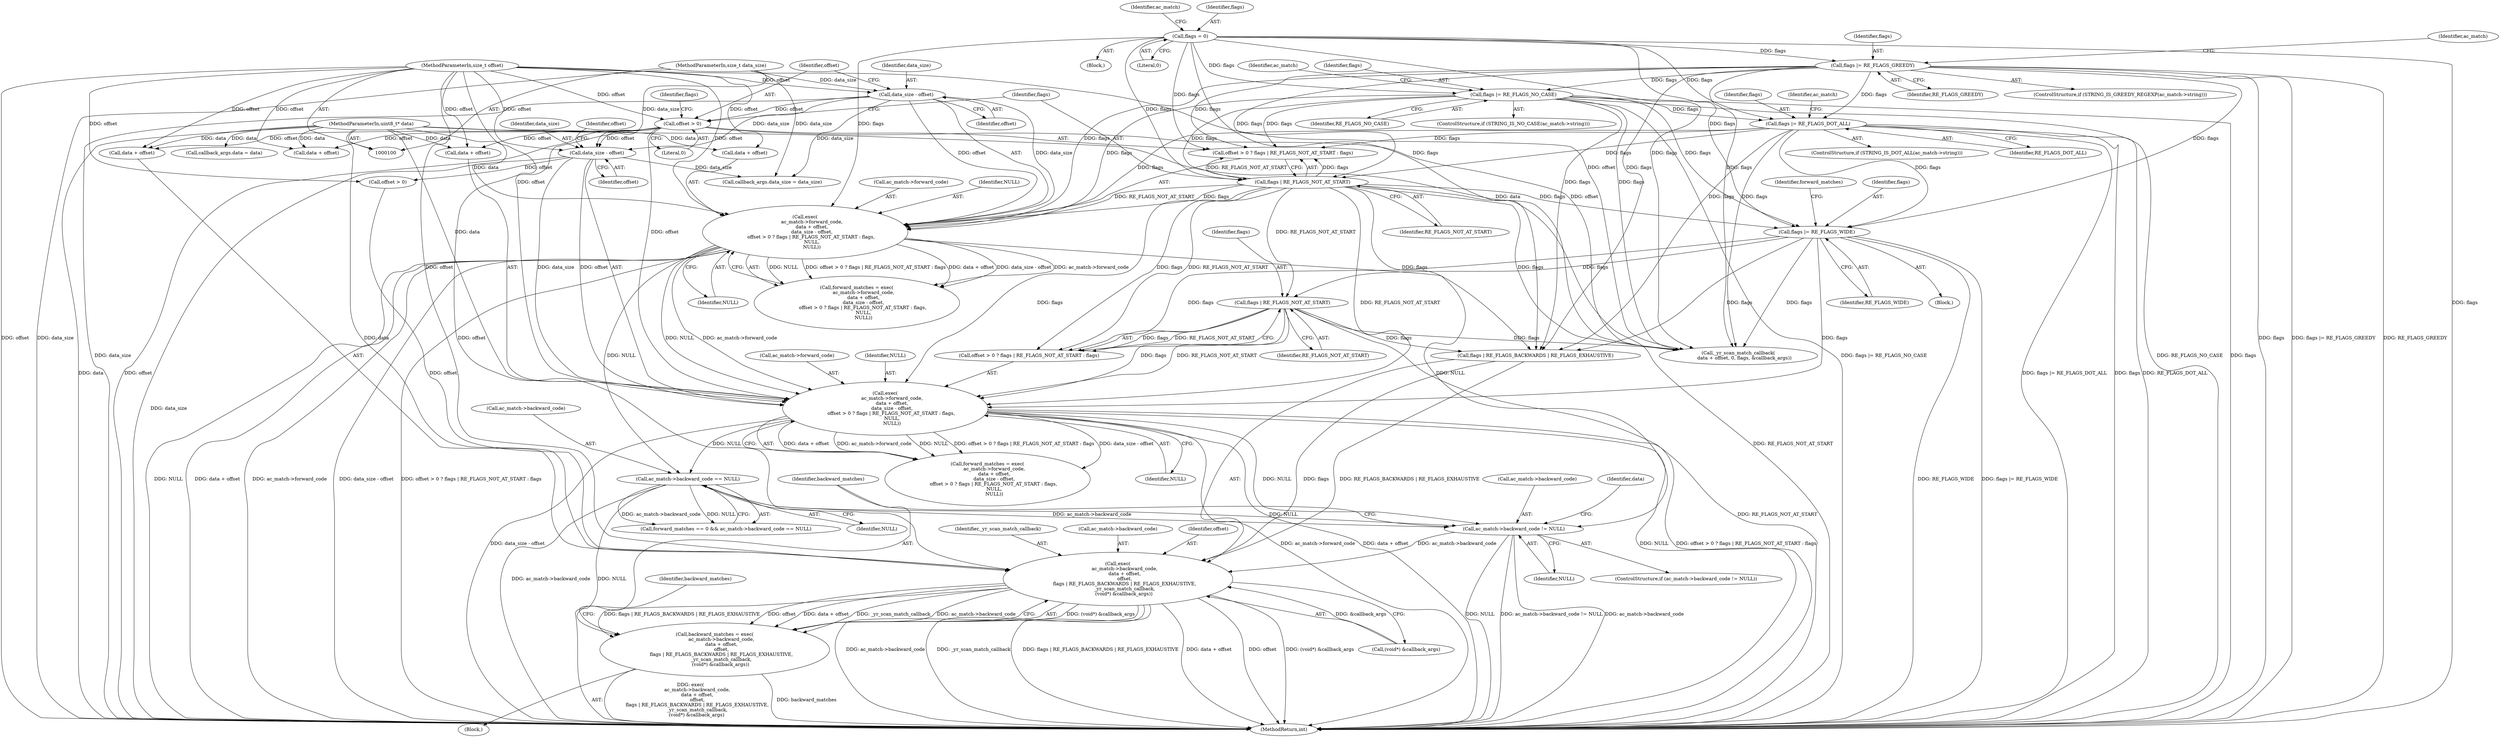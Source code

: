 digraph "0_yara_83d799804648c2a0895d40a19835d9b757c6fa4e_2@pointer" {
"1000295" [label="(Call,ac_match->backward_code != NULL)"];
"1000247" [label="(Call,ac_match->backward_code == NULL)"];
"1000168" [label="(Call,exec(\n         ac_match->forward_code,\n         data + offset,\n         data_size - offset,\n        offset > 0 ? flags | RE_FLAGS_NOT_AT_START : flags,\n         NULL,\n         NULL))"];
"1000103" [label="(MethodParameterIn,uint8_t* data)"];
"1000106" [label="(MethodParameterIn,size_t offset)"];
"1000175" [label="(Call,data_size - offset)"];
"1000104" [label="(MethodParameterIn,size_t data_size)"];
"1000182" [label="(Call,flags | RE_FLAGS_NOT_AT_START)"];
"1000129" [label="(Call,flags |= RE_FLAGS_GREEDY)"];
"1000121" [label="(Call,flags = 0)"];
"1000137" [label="(Call,flags |= RE_FLAGS_NO_CASE)"];
"1000145" [label="(Call,flags |= RE_FLAGS_DOT_ALL)"];
"1000204" [label="(Call,exec(\n         ac_match->forward_code,\n         data + offset,\n         data_size - offset,\n        offset > 0 ? flags | RE_FLAGS_NOT_AT_START : flags,\n         NULL,\n         NULL))"];
"1000179" [label="(Call,offset > 0)"];
"1000211" [label="(Call,data_size - offset)"];
"1000218" [label="(Call,flags | RE_FLAGS_NOT_AT_START)"];
"1000199" [label="(Call,flags |= RE_FLAGS_WIDE)"];
"1000303" [label="(Call,exec(\n         ac_match->backward_code,\n         data + offset,\n         offset,\n         flags | RE_FLAGS_BACKWARDS | RE_FLAGS_EXHAUSTIVE,\n         _yr_scan_match_callback,\n        (void*) &callback_args))"];
"1000301" [label="(Call,backward_matches = exec(\n         ac_match->backward_code,\n         data + offset,\n         offset,\n         flags | RE_FLAGS_BACKWARDS | RE_FLAGS_EXHAUSTIVE,\n         _yr_scan_match_callback,\n        (void*) &callback_args))"];
"1000199" [label="(Call,flags |= RE_FLAGS_WIDE)"];
"1000243" [label="(Call,forward_matches == 0 && ac_match->backward_code == NULL)"];
"1000340" [label="(Call,data + offset)"];
"1000295" [label="(Call,ac_match->backward_code != NULL)"];
"1000180" [label="(Identifier,offset)"];
"1000127" [label="(Identifier,ac_match)"];
"1000304" [label="(Call,ac_match->backward_code)"];
"1000137" [label="(Call,flags |= RE_FLAGS_NO_CASE)"];
"1000176" [label="(Identifier,data_size)"];
"1000187" [label="(Identifier,NULL)"];
"1000131" [label="(Identifier,RE_FLAGS_GREEDY)"];
"1000175" [label="(Call,data_size - offset)"];
"1000218" [label="(Call,flags | RE_FLAGS_NOT_AT_START)"];
"1000271" [label="(Call,callback_args.data_size = data_size)"];
"1000139" [label="(Identifier,RE_FLAGS_NO_CASE)"];
"1000122" [label="(Identifier,flags)"];
"1000103" [label="(MethodParameterIn,uint8_t* data)"];
"1000104" [label="(MethodParameterIn,size_t data_size)"];
"1000307" [label="(Call,data + offset)"];
"1000204" [label="(Call,exec(\n         ac_match->forward_code,\n         data + offset,\n         data_size - offset,\n        offset > 0 ? flags | RE_FLAGS_NOT_AT_START : flags,\n         NULL,\n         NULL))"];
"1000302" [label="(Identifier,backward_matches)"];
"1000182" [label="(Call,flags | RE_FLAGS_NOT_AT_START)"];
"1000179" [label="(Call,offset > 0)"];
"1000266" [label="(Call,callback_args.data = data)"];
"1000212" [label="(Identifier,data_size)"];
"1000205" [label="(Call,ac_match->forward_code)"];
"1000311" [label="(Call,flags | RE_FLAGS_BACKWARDS | RE_FLAGS_EXHAUSTIVE)"];
"1000178" [label="(Call,offset > 0 ? flags | RE_FLAGS_NOT_AT_START : flags)"];
"1000147" [label="(Identifier,RE_FLAGS_DOT_ALL)"];
"1000322" [label="(Identifier,backward_matches)"];
"1000216" [label="(Identifier,offset)"];
"1000349" [label="(MethodReturn,int)"];
"1000200" [label="(Identifier,flags)"];
"1000172" [label="(Call,data + offset)"];
"1000222" [label="(Identifier,NULL)"];
"1000201" [label="(Identifier,RE_FLAGS_WIDE)"];
"1000169" [label="(Call,ac_match->forward_code)"];
"1000143" [label="(Identifier,ac_match)"];
"1000132" [label="(ControlStructure,if (STRING_IS_NO_CASE(ac_match->string)))"];
"1000140" [label="(ControlStructure,if (STRING_IS_DOT_ALL(ac_match->string)))"];
"1000130" [label="(Identifier,flags)"];
"1000184" [label="(Identifier,RE_FLAGS_NOT_AT_START)"];
"1000106" [label="(MethodParameterIn,size_t offset)"];
"1000151" [label="(Identifier,ac_match)"];
"1000299" [label="(Identifier,NULL)"];
"1000166" [label="(Call,forward_matches = exec(\n         ac_match->forward_code,\n         data + offset,\n         data_size - offset,\n        offset > 0 ? flags | RE_FLAGS_NOT_AT_START : flags,\n         NULL,\n         NULL))"];
"1000300" [label="(Block,)"];
"1000129" [label="(Call,flags |= RE_FLAGS_GREEDY)"];
"1000186" [label="(Identifier,NULL)"];
"1000208" [label="(Call,data + offset)"];
"1000211" [label="(Call,data_size - offset)"];
"1000294" [label="(ControlStructure,if (ac_match->backward_code != NULL))"];
"1000198" [label="(Block,)"];
"1000183" [label="(Identifier,flags)"];
"1000310" [label="(Identifier,offset)"];
"1000317" [label="(Call,(void*) &callback_args)"];
"1000107" [label="(Block,)"];
"1000214" [label="(Call,offset > 0 ? flags | RE_FLAGS_NOT_AT_START : flags)"];
"1000185" [label="(Identifier,flags)"];
"1000203" [label="(Identifier,forward_matches)"];
"1000177" [label="(Identifier,offset)"];
"1000296" [label="(Call,ac_match->backward_code)"];
"1000316" [label="(Identifier,_yr_scan_match_callback)"];
"1000202" [label="(Call,forward_matches = exec(\n         ac_match->forward_code,\n         data + offset,\n         data_size - offset,\n        offset > 0 ? flags | RE_FLAGS_NOT_AT_START : flags,\n         NULL,\n         NULL))"];
"1000248" [label="(Call,ac_match->backward_code)"];
"1000146" [label="(Identifier,flags)"];
"1000247" [label="(Call,ac_match->backward_code == NULL)"];
"1000138" [label="(Identifier,flags)"];
"1000220" [label="(Identifier,RE_FLAGS_NOT_AT_START)"];
"1000219" [label="(Identifier,flags)"];
"1000145" [label="(Call,flags |= RE_FLAGS_DOT_ALL)"];
"1000223" [label="(Identifier,NULL)"];
"1000303" [label="(Call,exec(\n         ac_match->backward_code,\n         data + offset,\n         offset,\n         flags | RE_FLAGS_BACKWARDS | RE_FLAGS_EXHAUSTIVE,\n         _yr_scan_match_callback,\n        (void*) &callback_args))"];
"1000251" [label="(Identifier,NULL)"];
"1000124" [label="(ControlStructure,if (STRING_IS_GREEDY_REGEXP(ac_match->string)))"];
"1000213" [label="(Identifier,offset)"];
"1000135" [label="(Identifier,ac_match)"];
"1000123" [label="(Literal,0)"];
"1000168" [label="(Call,exec(\n         ac_match->forward_code,\n         data + offset,\n         data_size - offset,\n        offset > 0 ? flags | RE_FLAGS_NOT_AT_START : flags,\n         NULL,\n         NULL))"];
"1000301" [label="(Call,backward_matches = exec(\n         ac_match->backward_code,\n         data + offset,\n         offset,\n         flags | RE_FLAGS_BACKWARDS | RE_FLAGS_EXHAUSTIVE,\n         _yr_scan_match_callback,\n        (void*) &callback_args))"];
"1000339" [label="(Call,_yr_scan_match_callback(\n        data + offset, 0, flags, &callback_args))"];
"1000181" [label="(Literal,0)"];
"1000341" [label="(Identifier,data)"];
"1000215" [label="(Call,offset > 0)"];
"1000121" [label="(Call,flags = 0)"];
"1000295" -> "1000294"  [label="AST: "];
"1000295" -> "1000299"  [label="CFG: "];
"1000296" -> "1000295"  [label="AST: "];
"1000299" -> "1000295"  [label="AST: "];
"1000302" -> "1000295"  [label="CFG: "];
"1000341" -> "1000295"  [label="CFG: "];
"1000295" -> "1000349"  [label="DDG: ac_match->backward_code"];
"1000295" -> "1000349"  [label="DDG: NULL"];
"1000295" -> "1000349"  [label="DDG: ac_match->backward_code != NULL"];
"1000247" -> "1000295"  [label="DDG: ac_match->backward_code"];
"1000247" -> "1000295"  [label="DDG: NULL"];
"1000168" -> "1000295"  [label="DDG: NULL"];
"1000204" -> "1000295"  [label="DDG: NULL"];
"1000295" -> "1000303"  [label="DDG: ac_match->backward_code"];
"1000247" -> "1000243"  [label="AST: "];
"1000247" -> "1000251"  [label="CFG: "];
"1000248" -> "1000247"  [label="AST: "];
"1000251" -> "1000247"  [label="AST: "];
"1000243" -> "1000247"  [label="CFG: "];
"1000247" -> "1000349"  [label="DDG: ac_match->backward_code"];
"1000247" -> "1000349"  [label="DDG: NULL"];
"1000247" -> "1000243"  [label="DDG: ac_match->backward_code"];
"1000247" -> "1000243"  [label="DDG: NULL"];
"1000168" -> "1000247"  [label="DDG: NULL"];
"1000204" -> "1000247"  [label="DDG: NULL"];
"1000168" -> "1000166"  [label="AST: "];
"1000168" -> "1000187"  [label="CFG: "];
"1000169" -> "1000168"  [label="AST: "];
"1000172" -> "1000168"  [label="AST: "];
"1000175" -> "1000168"  [label="AST: "];
"1000178" -> "1000168"  [label="AST: "];
"1000186" -> "1000168"  [label="AST: "];
"1000187" -> "1000168"  [label="AST: "];
"1000166" -> "1000168"  [label="CFG: "];
"1000168" -> "1000349"  [label="DDG: offset > 0 ? flags | RE_FLAGS_NOT_AT_START : flags"];
"1000168" -> "1000349"  [label="DDG: NULL"];
"1000168" -> "1000349"  [label="DDG: data + offset"];
"1000168" -> "1000349"  [label="DDG: ac_match->forward_code"];
"1000168" -> "1000349"  [label="DDG: data_size - offset"];
"1000168" -> "1000166"  [label="DDG: NULL"];
"1000168" -> "1000166"  [label="DDG: offset > 0 ? flags | RE_FLAGS_NOT_AT_START : flags"];
"1000168" -> "1000166"  [label="DDG: data + offset"];
"1000168" -> "1000166"  [label="DDG: data_size - offset"];
"1000168" -> "1000166"  [label="DDG: ac_match->forward_code"];
"1000103" -> "1000168"  [label="DDG: data"];
"1000106" -> "1000168"  [label="DDG: offset"];
"1000175" -> "1000168"  [label="DDG: data_size"];
"1000175" -> "1000168"  [label="DDG: offset"];
"1000182" -> "1000168"  [label="DDG: flags"];
"1000182" -> "1000168"  [label="DDG: RE_FLAGS_NOT_AT_START"];
"1000129" -> "1000168"  [label="DDG: flags"];
"1000121" -> "1000168"  [label="DDG: flags"];
"1000137" -> "1000168"  [label="DDG: flags"];
"1000145" -> "1000168"  [label="DDG: flags"];
"1000168" -> "1000204"  [label="DDG: ac_match->forward_code"];
"1000168" -> "1000204"  [label="DDG: NULL"];
"1000103" -> "1000100"  [label="AST: "];
"1000103" -> "1000349"  [label="DDG: data"];
"1000103" -> "1000172"  [label="DDG: data"];
"1000103" -> "1000204"  [label="DDG: data"];
"1000103" -> "1000208"  [label="DDG: data"];
"1000103" -> "1000266"  [label="DDG: data"];
"1000103" -> "1000303"  [label="DDG: data"];
"1000103" -> "1000307"  [label="DDG: data"];
"1000103" -> "1000339"  [label="DDG: data"];
"1000103" -> "1000340"  [label="DDG: data"];
"1000106" -> "1000100"  [label="AST: "];
"1000106" -> "1000349"  [label="DDG: offset"];
"1000106" -> "1000172"  [label="DDG: offset"];
"1000106" -> "1000175"  [label="DDG: offset"];
"1000106" -> "1000179"  [label="DDG: offset"];
"1000106" -> "1000204"  [label="DDG: offset"];
"1000106" -> "1000208"  [label="DDG: offset"];
"1000106" -> "1000211"  [label="DDG: offset"];
"1000106" -> "1000215"  [label="DDG: offset"];
"1000106" -> "1000303"  [label="DDG: offset"];
"1000106" -> "1000307"  [label="DDG: offset"];
"1000106" -> "1000339"  [label="DDG: offset"];
"1000106" -> "1000340"  [label="DDG: offset"];
"1000175" -> "1000177"  [label="CFG: "];
"1000176" -> "1000175"  [label="AST: "];
"1000177" -> "1000175"  [label="AST: "];
"1000180" -> "1000175"  [label="CFG: "];
"1000175" -> "1000349"  [label="DDG: data_size"];
"1000104" -> "1000175"  [label="DDG: data_size"];
"1000175" -> "1000179"  [label="DDG: offset"];
"1000175" -> "1000211"  [label="DDG: data_size"];
"1000175" -> "1000271"  [label="DDG: data_size"];
"1000104" -> "1000100"  [label="AST: "];
"1000104" -> "1000349"  [label="DDG: data_size"];
"1000104" -> "1000211"  [label="DDG: data_size"];
"1000104" -> "1000271"  [label="DDG: data_size"];
"1000182" -> "1000178"  [label="AST: "];
"1000182" -> "1000184"  [label="CFG: "];
"1000183" -> "1000182"  [label="AST: "];
"1000184" -> "1000182"  [label="AST: "];
"1000178" -> "1000182"  [label="CFG: "];
"1000182" -> "1000349"  [label="DDG: RE_FLAGS_NOT_AT_START"];
"1000182" -> "1000178"  [label="DDG: flags"];
"1000182" -> "1000178"  [label="DDG: RE_FLAGS_NOT_AT_START"];
"1000129" -> "1000182"  [label="DDG: flags"];
"1000121" -> "1000182"  [label="DDG: flags"];
"1000137" -> "1000182"  [label="DDG: flags"];
"1000145" -> "1000182"  [label="DDG: flags"];
"1000182" -> "1000199"  [label="DDG: flags"];
"1000182" -> "1000204"  [label="DDG: flags"];
"1000182" -> "1000204"  [label="DDG: RE_FLAGS_NOT_AT_START"];
"1000182" -> "1000214"  [label="DDG: flags"];
"1000182" -> "1000214"  [label="DDG: RE_FLAGS_NOT_AT_START"];
"1000182" -> "1000218"  [label="DDG: RE_FLAGS_NOT_AT_START"];
"1000182" -> "1000311"  [label="DDG: flags"];
"1000182" -> "1000339"  [label="DDG: flags"];
"1000129" -> "1000124"  [label="AST: "];
"1000129" -> "1000131"  [label="CFG: "];
"1000130" -> "1000129"  [label="AST: "];
"1000131" -> "1000129"  [label="AST: "];
"1000135" -> "1000129"  [label="CFG: "];
"1000129" -> "1000349"  [label="DDG: flags"];
"1000129" -> "1000349"  [label="DDG: flags |= RE_FLAGS_GREEDY"];
"1000129" -> "1000349"  [label="DDG: RE_FLAGS_GREEDY"];
"1000121" -> "1000129"  [label="DDG: flags"];
"1000129" -> "1000137"  [label="DDG: flags"];
"1000129" -> "1000145"  [label="DDG: flags"];
"1000129" -> "1000178"  [label="DDG: flags"];
"1000129" -> "1000199"  [label="DDG: flags"];
"1000129" -> "1000311"  [label="DDG: flags"];
"1000129" -> "1000339"  [label="DDG: flags"];
"1000121" -> "1000107"  [label="AST: "];
"1000121" -> "1000123"  [label="CFG: "];
"1000122" -> "1000121"  [label="AST: "];
"1000123" -> "1000121"  [label="AST: "];
"1000127" -> "1000121"  [label="CFG: "];
"1000121" -> "1000349"  [label="DDG: flags"];
"1000121" -> "1000137"  [label="DDG: flags"];
"1000121" -> "1000145"  [label="DDG: flags"];
"1000121" -> "1000178"  [label="DDG: flags"];
"1000121" -> "1000199"  [label="DDG: flags"];
"1000121" -> "1000311"  [label="DDG: flags"];
"1000121" -> "1000339"  [label="DDG: flags"];
"1000137" -> "1000132"  [label="AST: "];
"1000137" -> "1000139"  [label="CFG: "];
"1000138" -> "1000137"  [label="AST: "];
"1000139" -> "1000137"  [label="AST: "];
"1000143" -> "1000137"  [label="CFG: "];
"1000137" -> "1000349"  [label="DDG: RE_FLAGS_NO_CASE"];
"1000137" -> "1000349"  [label="DDG: flags"];
"1000137" -> "1000349"  [label="DDG: flags |= RE_FLAGS_NO_CASE"];
"1000137" -> "1000145"  [label="DDG: flags"];
"1000137" -> "1000178"  [label="DDG: flags"];
"1000137" -> "1000199"  [label="DDG: flags"];
"1000137" -> "1000311"  [label="DDG: flags"];
"1000137" -> "1000339"  [label="DDG: flags"];
"1000145" -> "1000140"  [label="AST: "];
"1000145" -> "1000147"  [label="CFG: "];
"1000146" -> "1000145"  [label="AST: "];
"1000147" -> "1000145"  [label="AST: "];
"1000151" -> "1000145"  [label="CFG: "];
"1000145" -> "1000349"  [label="DDG: flags |= RE_FLAGS_DOT_ALL"];
"1000145" -> "1000349"  [label="DDG: flags"];
"1000145" -> "1000349"  [label="DDG: RE_FLAGS_DOT_ALL"];
"1000145" -> "1000178"  [label="DDG: flags"];
"1000145" -> "1000199"  [label="DDG: flags"];
"1000145" -> "1000311"  [label="DDG: flags"];
"1000145" -> "1000339"  [label="DDG: flags"];
"1000204" -> "1000202"  [label="AST: "];
"1000204" -> "1000223"  [label="CFG: "];
"1000205" -> "1000204"  [label="AST: "];
"1000208" -> "1000204"  [label="AST: "];
"1000211" -> "1000204"  [label="AST: "];
"1000214" -> "1000204"  [label="AST: "];
"1000222" -> "1000204"  [label="AST: "];
"1000223" -> "1000204"  [label="AST: "];
"1000202" -> "1000204"  [label="CFG: "];
"1000204" -> "1000349"  [label="DDG: NULL"];
"1000204" -> "1000349"  [label="DDG: offset > 0 ? flags | RE_FLAGS_NOT_AT_START : flags"];
"1000204" -> "1000349"  [label="DDG: data + offset"];
"1000204" -> "1000349"  [label="DDG: data_size - offset"];
"1000204" -> "1000349"  [label="DDG: ac_match->forward_code"];
"1000204" -> "1000202"  [label="DDG: data + offset"];
"1000204" -> "1000202"  [label="DDG: ac_match->forward_code"];
"1000204" -> "1000202"  [label="DDG: NULL"];
"1000204" -> "1000202"  [label="DDG: offset > 0 ? flags | RE_FLAGS_NOT_AT_START : flags"];
"1000204" -> "1000202"  [label="DDG: data_size - offset"];
"1000179" -> "1000204"  [label="DDG: offset"];
"1000211" -> "1000204"  [label="DDG: data_size"];
"1000211" -> "1000204"  [label="DDG: offset"];
"1000218" -> "1000204"  [label="DDG: flags"];
"1000218" -> "1000204"  [label="DDG: RE_FLAGS_NOT_AT_START"];
"1000199" -> "1000204"  [label="DDG: flags"];
"1000179" -> "1000178"  [label="AST: "];
"1000179" -> "1000181"  [label="CFG: "];
"1000180" -> "1000179"  [label="AST: "];
"1000181" -> "1000179"  [label="AST: "];
"1000183" -> "1000179"  [label="CFG: "];
"1000185" -> "1000179"  [label="CFG: "];
"1000179" -> "1000349"  [label="DDG: offset"];
"1000179" -> "1000208"  [label="DDG: offset"];
"1000179" -> "1000211"  [label="DDG: offset"];
"1000179" -> "1000303"  [label="DDG: offset"];
"1000179" -> "1000307"  [label="DDG: offset"];
"1000179" -> "1000339"  [label="DDG: offset"];
"1000179" -> "1000340"  [label="DDG: offset"];
"1000211" -> "1000213"  [label="CFG: "];
"1000212" -> "1000211"  [label="AST: "];
"1000213" -> "1000211"  [label="AST: "];
"1000216" -> "1000211"  [label="CFG: "];
"1000211" -> "1000349"  [label="DDG: data_size"];
"1000211" -> "1000215"  [label="DDG: offset"];
"1000211" -> "1000271"  [label="DDG: data_size"];
"1000218" -> "1000214"  [label="AST: "];
"1000218" -> "1000220"  [label="CFG: "];
"1000219" -> "1000218"  [label="AST: "];
"1000220" -> "1000218"  [label="AST: "];
"1000214" -> "1000218"  [label="CFG: "];
"1000218" -> "1000349"  [label="DDG: RE_FLAGS_NOT_AT_START"];
"1000218" -> "1000214"  [label="DDG: flags"];
"1000218" -> "1000214"  [label="DDG: RE_FLAGS_NOT_AT_START"];
"1000199" -> "1000218"  [label="DDG: flags"];
"1000218" -> "1000311"  [label="DDG: flags"];
"1000218" -> "1000339"  [label="DDG: flags"];
"1000199" -> "1000198"  [label="AST: "];
"1000199" -> "1000201"  [label="CFG: "];
"1000200" -> "1000199"  [label="AST: "];
"1000201" -> "1000199"  [label="AST: "];
"1000203" -> "1000199"  [label="CFG: "];
"1000199" -> "1000349"  [label="DDG: RE_FLAGS_WIDE"];
"1000199" -> "1000349"  [label="DDG: flags |= RE_FLAGS_WIDE"];
"1000199" -> "1000214"  [label="DDG: flags"];
"1000199" -> "1000311"  [label="DDG: flags"];
"1000199" -> "1000339"  [label="DDG: flags"];
"1000303" -> "1000301"  [label="AST: "];
"1000303" -> "1000317"  [label="CFG: "];
"1000304" -> "1000303"  [label="AST: "];
"1000307" -> "1000303"  [label="AST: "];
"1000310" -> "1000303"  [label="AST: "];
"1000311" -> "1000303"  [label="AST: "];
"1000316" -> "1000303"  [label="AST: "];
"1000317" -> "1000303"  [label="AST: "];
"1000301" -> "1000303"  [label="CFG: "];
"1000303" -> "1000349"  [label="DDG: offset"];
"1000303" -> "1000349"  [label="DDG: ac_match->backward_code"];
"1000303" -> "1000349"  [label="DDG: _yr_scan_match_callback"];
"1000303" -> "1000349"  [label="DDG: flags | RE_FLAGS_BACKWARDS | RE_FLAGS_EXHAUSTIVE"];
"1000303" -> "1000349"  [label="DDG: data + offset"];
"1000303" -> "1000349"  [label="DDG: (void*) &callback_args"];
"1000303" -> "1000301"  [label="DDG: (void*) &callback_args"];
"1000303" -> "1000301"  [label="DDG: flags | RE_FLAGS_BACKWARDS | RE_FLAGS_EXHAUSTIVE"];
"1000303" -> "1000301"  [label="DDG: offset"];
"1000303" -> "1000301"  [label="DDG: data + offset"];
"1000303" -> "1000301"  [label="DDG: _yr_scan_match_callback"];
"1000303" -> "1000301"  [label="DDG: ac_match->backward_code"];
"1000215" -> "1000303"  [label="DDG: offset"];
"1000311" -> "1000303"  [label="DDG: flags"];
"1000311" -> "1000303"  [label="DDG: RE_FLAGS_BACKWARDS | RE_FLAGS_EXHAUSTIVE"];
"1000317" -> "1000303"  [label="DDG: &callback_args"];
"1000301" -> "1000300"  [label="AST: "];
"1000302" -> "1000301"  [label="AST: "];
"1000322" -> "1000301"  [label="CFG: "];
"1000301" -> "1000349"  [label="DDG: exec(\n         ac_match->backward_code,\n         data + offset,\n         offset,\n         flags | RE_FLAGS_BACKWARDS | RE_FLAGS_EXHAUSTIVE,\n         _yr_scan_match_callback,\n        (void*) &callback_args)"];
"1000301" -> "1000349"  [label="DDG: backward_matches"];
}
